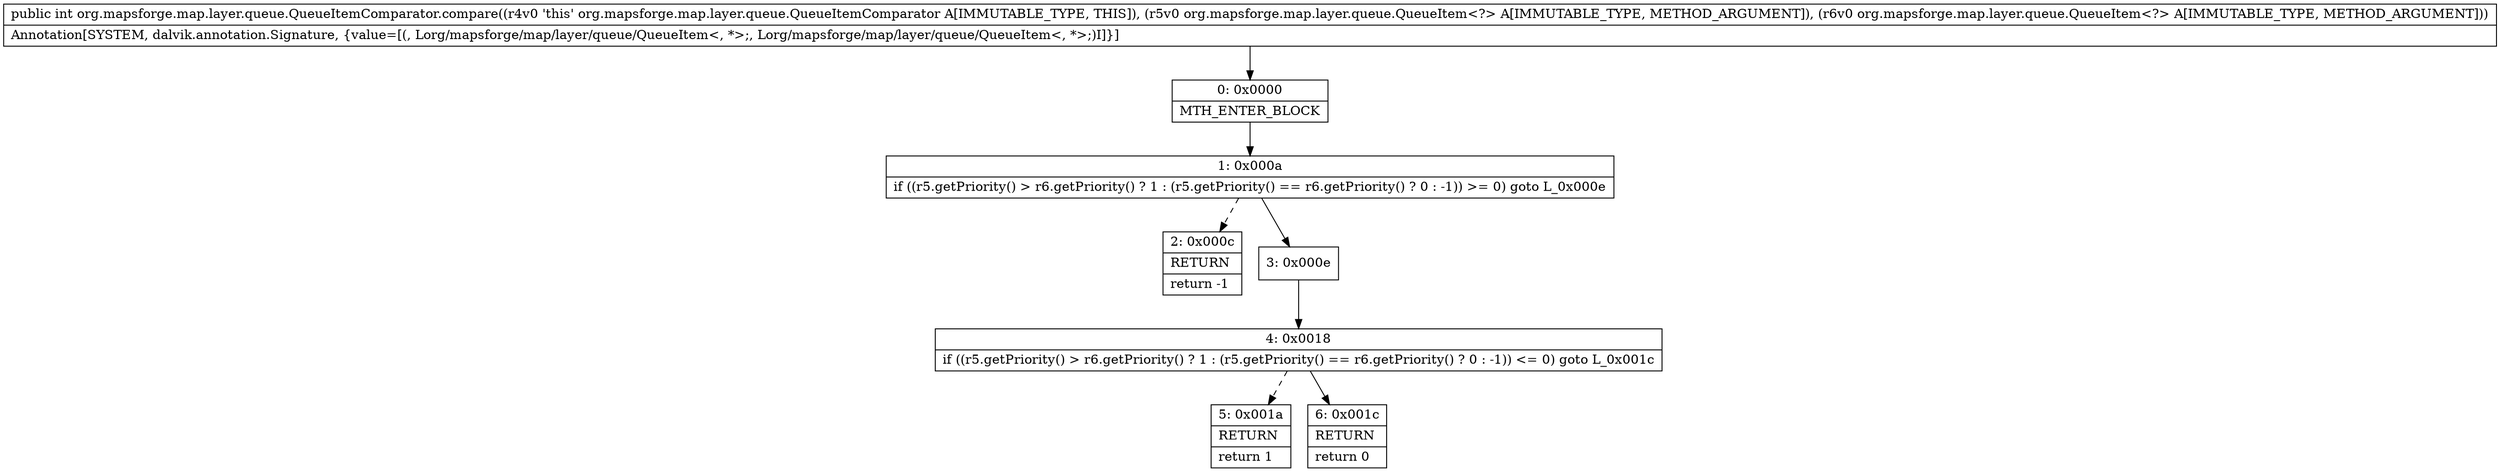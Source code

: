 digraph "CFG fororg.mapsforge.map.layer.queue.QueueItemComparator.compare(Lorg\/mapsforge\/map\/layer\/queue\/QueueItem;Lorg\/mapsforge\/map\/layer\/queue\/QueueItem;)I" {
Node_0 [shape=record,label="{0\:\ 0x0000|MTH_ENTER_BLOCK\l}"];
Node_1 [shape=record,label="{1\:\ 0x000a|if ((r5.getPriority() \> r6.getPriority() ? 1 : (r5.getPriority() == r6.getPriority() ? 0 : \-1)) \>= 0) goto L_0x000e\l}"];
Node_2 [shape=record,label="{2\:\ 0x000c|RETURN\l|return \-1\l}"];
Node_3 [shape=record,label="{3\:\ 0x000e}"];
Node_4 [shape=record,label="{4\:\ 0x0018|if ((r5.getPriority() \> r6.getPriority() ? 1 : (r5.getPriority() == r6.getPriority() ? 0 : \-1)) \<= 0) goto L_0x001c\l}"];
Node_5 [shape=record,label="{5\:\ 0x001a|RETURN\l|return 1\l}"];
Node_6 [shape=record,label="{6\:\ 0x001c|RETURN\l|return 0\l}"];
MethodNode[shape=record,label="{public int org.mapsforge.map.layer.queue.QueueItemComparator.compare((r4v0 'this' org.mapsforge.map.layer.queue.QueueItemComparator A[IMMUTABLE_TYPE, THIS]), (r5v0 org.mapsforge.map.layer.queue.QueueItem\<?\> A[IMMUTABLE_TYPE, METHOD_ARGUMENT]), (r6v0 org.mapsforge.map.layer.queue.QueueItem\<?\> A[IMMUTABLE_TYPE, METHOD_ARGUMENT]))  | Annotation[SYSTEM, dalvik.annotation.Signature, \{value=[(, Lorg\/mapsforge\/map\/layer\/queue\/QueueItem\<, *\>;, Lorg\/mapsforge\/map\/layer\/queue\/QueueItem\<, *\>;)I]\}]\l}"];
MethodNode -> Node_0;
Node_0 -> Node_1;
Node_1 -> Node_2[style=dashed];
Node_1 -> Node_3;
Node_3 -> Node_4;
Node_4 -> Node_5[style=dashed];
Node_4 -> Node_6;
}

